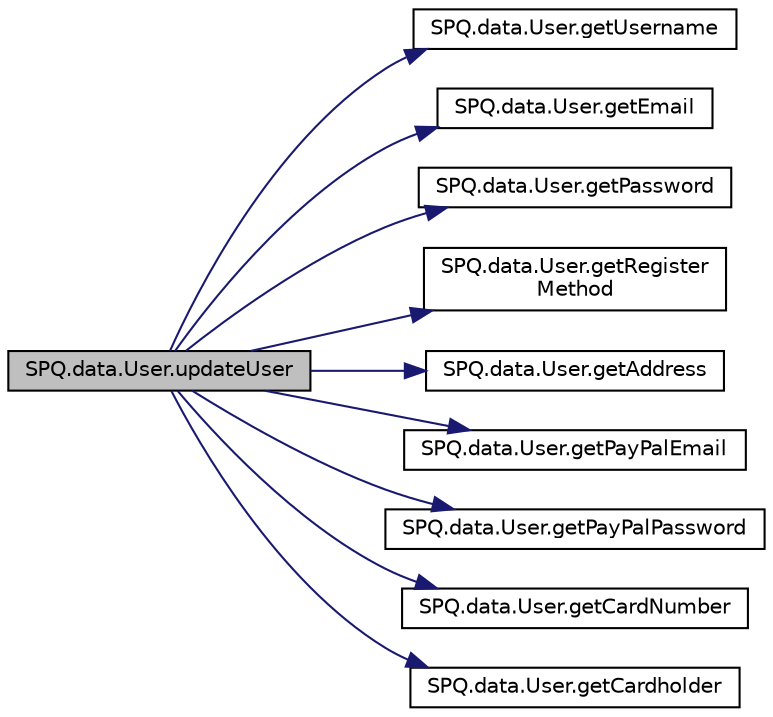 digraph "SPQ.data.User.updateUser"
{
  edge [fontname="Helvetica",fontsize="10",labelfontname="Helvetica",labelfontsize="10"];
  node [fontname="Helvetica",fontsize="10",shape=record];
  rankdir="LR";
  Node194 [label="SPQ.data.User.updateUser",height=0.2,width=0.4,color="black", fillcolor="grey75", style="filled", fontcolor="black"];
  Node194 -> Node195 [color="midnightblue",fontsize="10",style="solid"];
  Node195 [label="SPQ.data.User.getUsername",height=0.2,width=0.4,color="black", fillcolor="white", style="filled",URL="$class_s_p_q_1_1data_1_1_user.html#a55d2e322edbbe446287ce25baecdd421"];
  Node194 -> Node196 [color="midnightblue",fontsize="10",style="solid"];
  Node196 [label="SPQ.data.User.getEmail",height=0.2,width=0.4,color="black", fillcolor="white", style="filled",URL="$class_s_p_q_1_1data_1_1_user.html#a4f3ae0062ee7529314a5b791707ff4b4"];
  Node194 -> Node197 [color="midnightblue",fontsize="10",style="solid"];
  Node197 [label="SPQ.data.User.getPassword",height=0.2,width=0.4,color="black", fillcolor="white", style="filled",URL="$class_s_p_q_1_1data_1_1_user.html#a688c1eadd21594d52967d87289e23ce2"];
  Node194 -> Node198 [color="midnightblue",fontsize="10",style="solid"];
  Node198 [label="SPQ.data.User.getRegister\lMethod",height=0.2,width=0.4,color="black", fillcolor="white", style="filled",URL="$class_s_p_q_1_1data_1_1_user.html#a4a336e889bfdefbd439134b27e8873fc"];
  Node194 -> Node199 [color="midnightblue",fontsize="10",style="solid"];
  Node199 [label="SPQ.data.User.getAddress",height=0.2,width=0.4,color="black", fillcolor="white", style="filled",URL="$class_s_p_q_1_1data_1_1_user.html#a47d0065ad917d39d23acd62835575179"];
  Node194 -> Node200 [color="midnightblue",fontsize="10",style="solid"];
  Node200 [label="SPQ.data.User.getPayPalEmail",height=0.2,width=0.4,color="black", fillcolor="white", style="filled",URL="$class_s_p_q_1_1data_1_1_user.html#ad3a5ab9fa36272afbc99e7ebfc7de108"];
  Node194 -> Node201 [color="midnightblue",fontsize="10",style="solid"];
  Node201 [label="SPQ.data.User.getPayPalPassword",height=0.2,width=0.4,color="black", fillcolor="white", style="filled",URL="$class_s_p_q_1_1data_1_1_user.html#aa3a0bdf1676addb67307fa9a66495fa4"];
  Node194 -> Node202 [color="midnightblue",fontsize="10",style="solid"];
  Node202 [label="SPQ.data.User.getCardNumber",height=0.2,width=0.4,color="black", fillcolor="white", style="filled",URL="$class_s_p_q_1_1data_1_1_user.html#ab847d5c61fe4980ae2a15a537b22939b"];
  Node194 -> Node203 [color="midnightblue",fontsize="10",style="solid"];
  Node203 [label="SPQ.data.User.getCardholder",height=0.2,width=0.4,color="black", fillcolor="white", style="filled",URL="$class_s_p_q_1_1data_1_1_user.html#a6184a8aa1ccfc02796356f648ebf37ee"];
}
